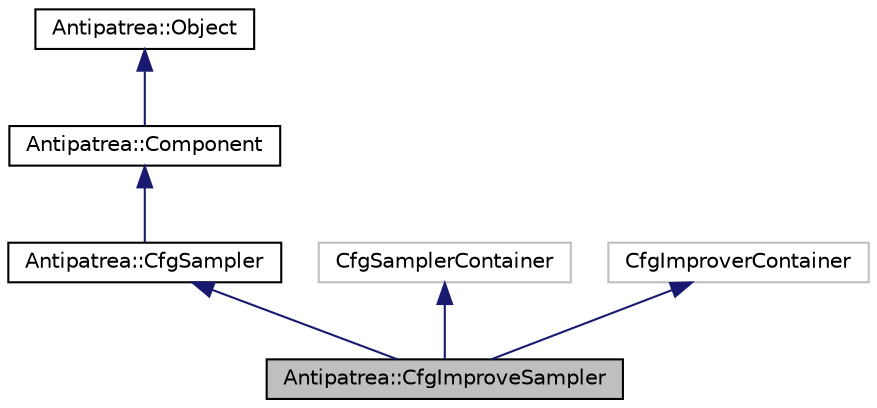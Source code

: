 digraph "Antipatrea::CfgImproveSampler"
{
  bgcolor="transparent";
  edge [fontname="Helvetica",fontsize="10",labelfontname="Helvetica",labelfontsize="10"];
  node [fontname="Helvetica",fontsize="10",shape=record];
  Node1 [label="Antipatrea::CfgImproveSampler",height=0.2,width=0.4,color="black", fillcolor="grey75", style="filled", fontcolor="black"];
  Node2 -> Node1 [dir="back",color="midnightblue",fontsize="10",style="solid",fontname="Helvetica"];
  Node2 [label="Antipatrea::CfgSampler",height=0.2,width=0.4,color="black",URL="$classAntipatrea_1_1CfgSampler.html",tooltip="Interface for configuration sampling. "];
  Node3 -> Node2 [dir="back",color="midnightblue",fontsize="10",style="solid",fontname="Helvetica"];
  Node3 [label="Antipatrea::Component",height=0.2,width=0.4,color="black",URL="$classAntipatrea_1_1Component.html",tooltip="Base class for each motion-planning component. "];
  Node4 -> Node3 [dir="back",color="midnightblue",fontsize="10",style="solid",fontname="Helvetica"];
  Node4 [label="Antipatrea::Object",height=0.2,width=0.4,color="black",URL="$classAntipatrea_1_1Object.html"];
  Node5 -> Node1 [dir="back",color="midnightblue",fontsize="10",style="solid",fontname="Helvetica"];
  Node5 [label="CfgSamplerContainer",height=0.2,width=0.4,color="grey75"];
  Node6 -> Node1 [dir="back",color="midnightblue",fontsize="10",style="solid",fontname="Helvetica"];
  Node6 [label="CfgImproverContainer",height=0.2,width=0.4,color="grey75"];
}

